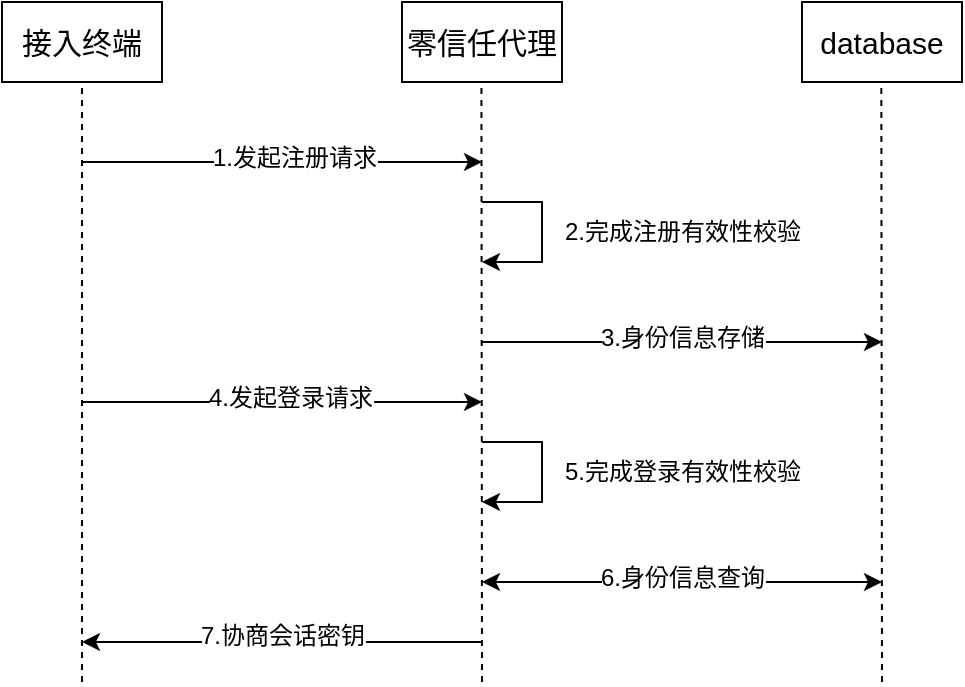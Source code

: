 <mxfile version="24.0.5" type="github">
  <diagram name="第 1 页" id="q9IbSLA2JrinngRMxDzm">
    <mxGraphModel dx="941" dy="479" grid="1" gridSize="10" guides="1" tooltips="1" connect="1" arrows="1" fold="1" page="1" pageScale="1" pageWidth="827" pageHeight="1169" math="0" shadow="0">
      <root>
        <mxCell id="0" />
        <mxCell id="1" parent="0" />
        <mxCell id="Kty3RJkZZbzxrtuB4GRd-2" value="&lt;font style=&quot;font-size: 15px;&quot;&gt;接入终端&lt;/font&gt;" style="rounded=0;whiteSpace=wrap;html=1;" vertex="1" parent="1">
          <mxGeometry x="40" y="200" width="80" height="40" as="geometry" />
        </mxCell>
        <mxCell id="Kty3RJkZZbzxrtuB4GRd-3" value="&lt;font style=&quot;font-size: 15px;&quot;&gt;零信任代理&lt;/font&gt;" style="rounded=0;whiteSpace=wrap;html=1;" vertex="1" parent="1">
          <mxGeometry x="240" y="200" width="80" height="40" as="geometry" />
        </mxCell>
        <mxCell id="Kty3RJkZZbzxrtuB4GRd-4" value="&lt;span style=&quot;font-size: 15px;&quot;&gt;database&lt;/span&gt;" style="rounded=0;whiteSpace=wrap;html=1;" vertex="1" parent="1">
          <mxGeometry x="440" y="200" width="80" height="40" as="geometry" />
        </mxCell>
        <mxCell id="Kty3RJkZZbzxrtuB4GRd-49" value="" style="endArrow=none;dashed=1;html=1;rounded=0;entryX=0.5;entryY=1;entryDx=0;entryDy=0;" edge="1" parent="1" target="Kty3RJkZZbzxrtuB4GRd-2">
          <mxGeometry width="50" height="50" relative="1" as="geometry">
            <mxPoint x="80" y="540" as="sourcePoint" />
            <mxPoint x="130" y="360" as="targetPoint" />
          </mxGeometry>
        </mxCell>
        <mxCell id="Kty3RJkZZbzxrtuB4GRd-50" value="" style="endArrow=none;dashed=1;html=1;rounded=0;entryX=0.5;entryY=1;entryDx=0;entryDy=0;" edge="1" parent="1">
          <mxGeometry width="50" height="50" relative="1" as="geometry">
            <mxPoint x="280" y="540" as="sourcePoint" />
            <mxPoint x="279.71" y="240" as="targetPoint" />
          </mxGeometry>
        </mxCell>
        <mxCell id="Kty3RJkZZbzxrtuB4GRd-51" value="" style="endArrow=none;dashed=1;html=1;rounded=0;entryX=0.5;entryY=1;entryDx=0;entryDy=0;" edge="1" parent="1">
          <mxGeometry width="50" height="50" relative="1" as="geometry">
            <mxPoint x="480" y="540" as="sourcePoint" />
            <mxPoint x="479.66" y="240" as="targetPoint" />
          </mxGeometry>
        </mxCell>
        <mxCell id="Kty3RJkZZbzxrtuB4GRd-52" value="" style="endArrow=classic;html=1;rounded=0;fontSize=12;" edge="1" parent="1">
          <mxGeometry width="50" height="50" relative="1" as="geometry">
            <mxPoint x="80" y="280" as="sourcePoint" />
            <mxPoint x="280" y="280" as="targetPoint" />
          </mxGeometry>
        </mxCell>
        <mxCell id="Kty3RJkZZbzxrtuB4GRd-58" value="1.发起注册请求" style="edgeLabel;html=1;align=center;verticalAlign=middle;resizable=0;points=[];fontSize=12;" vertex="1" connectable="0" parent="Kty3RJkZZbzxrtuB4GRd-52">
          <mxGeometry x="0.057" y="2" relative="1" as="geometry">
            <mxPoint as="offset" />
          </mxGeometry>
        </mxCell>
        <mxCell id="Kty3RJkZZbzxrtuB4GRd-53" value="" style="endArrow=classic;html=1;rounded=0;fontSize=12;" edge="1" parent="1">
          <mxGeometry width="50" height="50" relative="1" as="geometry">
            <mxPoint x="280" y="370" as="sourcePoint" />
            <mxPoint x="480" y="370" as="targetPoint" />
          </mxGeometry>
        </mxCell>
        <mxCell id="Kty3RJkZZbzxrtuB4GRd-62" value="3.身份信息存储" style="edgeLabel;html=1;align=center;verticalAlign=middle;resizable=0;points=[];fontSize=12;" vertex="1" connectable="0" parent="Kty3RJkZZbzxrtuB4GRd-53">
          <mxGeometry x="-0.138" y="2" relative="1" as="geometry">
            <mxPoint x="14" as="offset" />
          </mxGeometry>
        </mxCell>
        <mxCell id="Kty3RJkZZbzxrtuB4GRd-54" value="" style="endArrow=classic;html=1;rounded=0;fontSize=12;" edge="1" parent="1">
          <mxGeometry width="50" height="50" relative="1" as="geometry">
            <mxPoint x="80" y="400" as="sourcePoint" />
            <mxPoint x="280" y="400" as="targetPoint" />
          </mxGeometry>
        </mxCell>
        <mxCell id="Kty3RJkZZbzxrtuB4GRd-60" value="4.发起登录请求" style="edgeLabel;html=1;align=center;verticalAlign=middle;resizable=0;points=[];fontSize=12;" vertex="1" connectable="0" parent="Kty3RJkZZbzxrtuB4GRd-54">
          <mxGeometry x="0.034" y="2" relative="1" as="geometry">
            <mxPoint as="offset" />
          </mxGeometry>
        </mxCell>
        <mxCell id="Kty3RJkZZbzxrtuB4GRd-56" value="" style="endArrow=classic;startArrow=classic;html=1;rounded=0;fontSize=12;" edge="1" parent="1">
          <mxGeometry width="50" height="50" relative="1" as="geometry">
            <mxPoint x="280" y="490" as="sourcePoint" />
            <mxPoint x="480" y="490" as="targetPoint" />
          </mxGeometry>
        </mxCell>
        <mxCell id="Kty3RJkZZbzxrtuB4GRd-63" value="6.身份信息查询" style="edgeLabel;html=1;align=center;verticalAlign=middle;resizable=0;points=[];fontSize=12;" vertex="1" connectable="0" parent="Kty3RJkZZbzxrtuB4GRd-56">
          <mxGeometry x="-0.069" y="2" relative="1" as="geometry">
            <mxPoint x="7" as="offset" />
          </mxGeometry>
        </mxCell>
        <mxCell id="Kty3RJkZZbzxrtuB4GRd-57" value="" style="endArrow=classic;html=1;rounded=0;fontSize=12;" edge="1" parent="1">
          <mxGeometry width="50" height="50" relative="1" as="geometry">
            <mxPoint x="280" y="520" as="sourcePoint" />
            <mxPoint x="80" y="520" as="targetPoint" />
          </mxGeometry>
        </mxCell>
        <mxCell id="Kty3RJkZZbzxrtuB4GRd-61" value="7.协商会话密钥" style="edgeLabel;html=1;align=center;verticalAlign=middle;resizable=0;points=[];fontSize=12;" vertex="1" connectable="0" parent="Kty3RJkZZbzxrtuB4GRd-57">
          <mxGeometry x="0.058" y="-3" relative="1" as="geometry">
            <mxPoint x="6" as="offset" />
          </mxGeometry>
        </mxCell>
        <mxCell id="Kty3RJkZZbzxrtuB4GRd-65" value="" style="endArrow=classic;html=1;rounded=0;fontSize=12;" edge="1" parent="1">
          <mxGeometry width="50" height="50" relative="1" as="geometry">
            <mxPoint x="280" y="300" as="sourcePoint" />
            <mxPoint x="280" y="330" as="targetPoint" />
            <Array as="points">
              <mxPoint x="310" y="300" />
              <mxPoint x="310" y="330" />
            </Array>
          </mxGeometry>
        </mxCell>
        <mxCell id="Kty3RJkZZbzxrtuB4GRd-66" value="2.完成注册有效性校验" style="text;html=1;align=center;verticalAlign=middle;resizable=0;points=[];autosize=1;strokeColor=none;fillColor=none;fontSize=12;" vertex="1" parent="1">
          <mxGeometry x="310" y="300" width="140" height="30" as="geometry" />
        </mxCell>
        <mxCell id="Kty3RJkZZbzxrtuB4GRd-68" value="" style="endArrow=classic;html=1;rounded=0;fontSize=12;" edge="1" parent="1">
          <mxGeometry width="50" height="50" relative="1" as="geometry">
            <mxPoint x="280" y="420" as="sourcePoint" />
            <mxPoint x="280" y="450" as="targetPoint" />
            <Array as="points">
              <mxPoint x="310" y="420" />
              <mxPoint x="310" y="450" />
            </Array>
          </mxGeometry>
        </mxCell>
        <mxCell id="Kty3RJkZZbzxrtuB4GRd-69" value="5.完成登录有效性校验" style="text;html=1;align=center;verticalAlign=middle;resizable=0;points=[];autosize=1;strokeColor=none;fillColor=none;fontSize=12;" vertex="1" parent="1">
          <mxGeometry x="310" y="420" width="140" height="30" as="geometry" />
        </mxCell>
      </root>
    </mxGraphModel>
  </diagram>
</mxfile>
